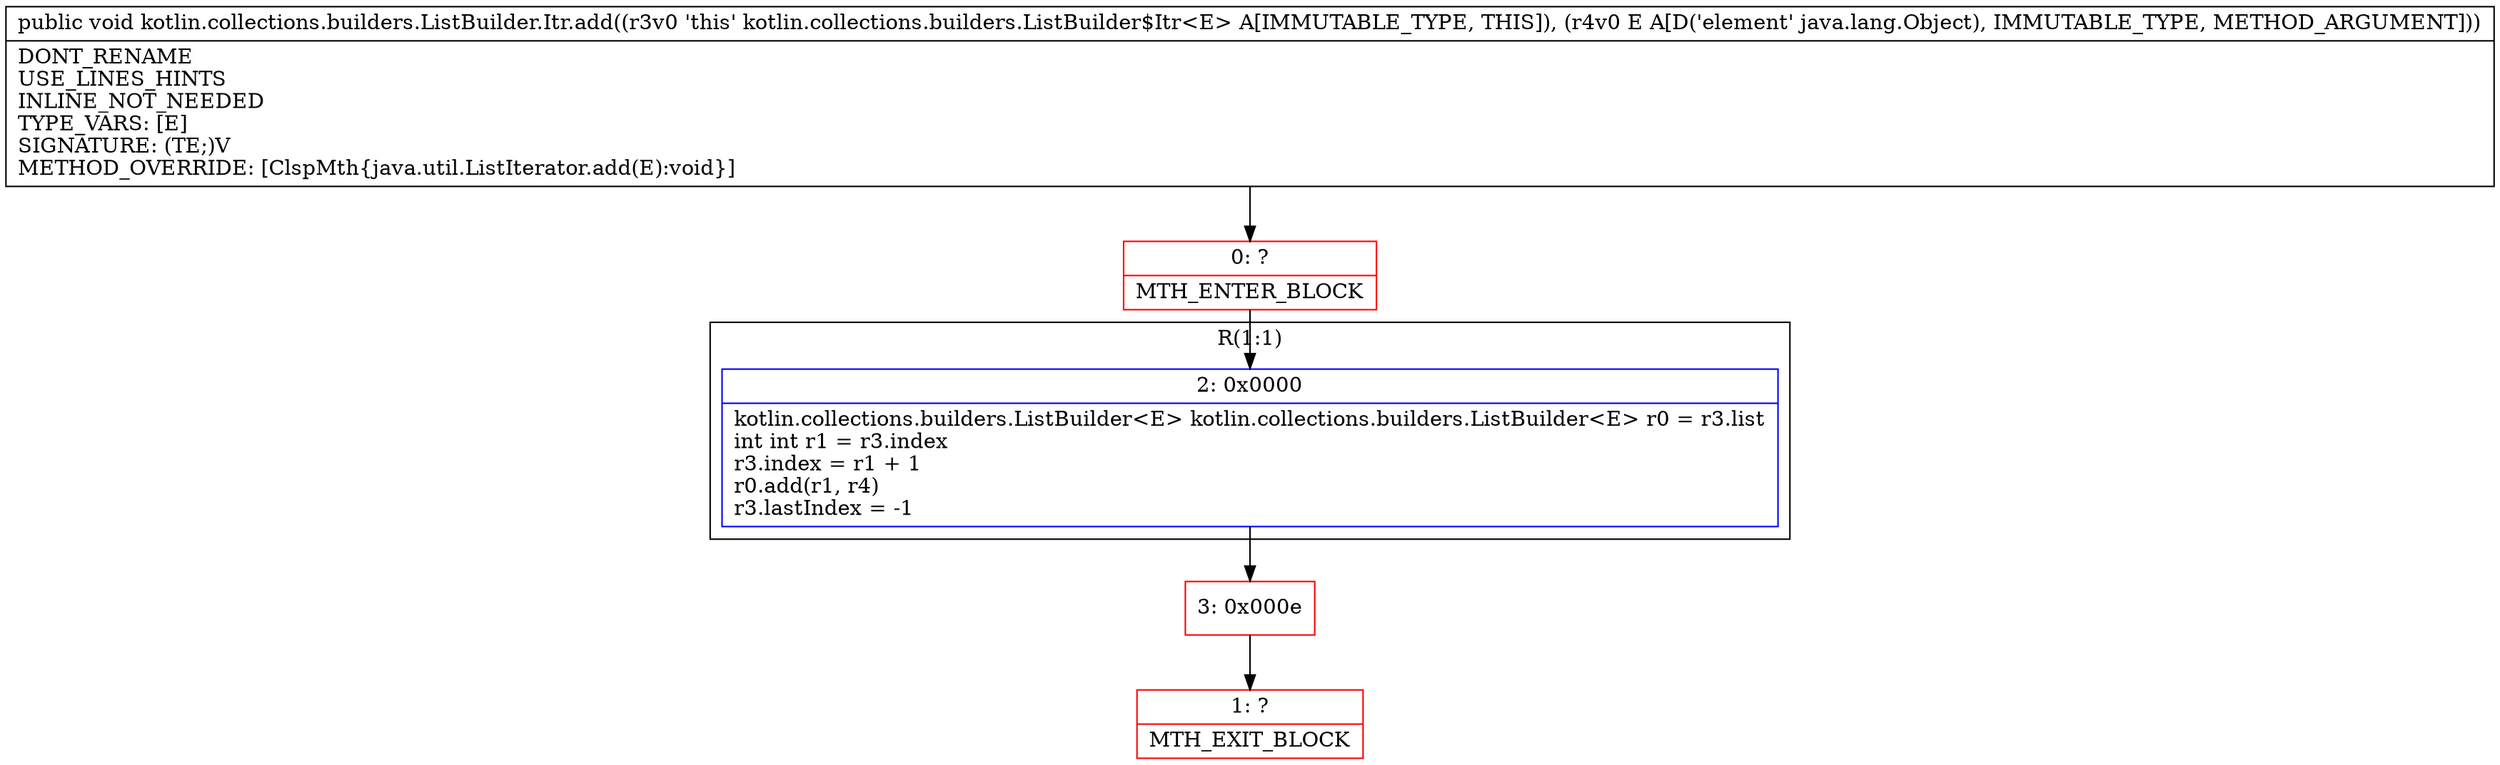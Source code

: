 digraph "CFG forkotlin.collections.builders.ListBuilder.Itr.add(Ljava\/lang\/Object;)V" {
subgraph cluster_Region_721801247 {
label = "R(1:1)";
node [shape=record,color=blue];
Node_2 [shape=record,label="{2\:\ 0x0000|kotlin.collections.builders.ListBuilder\<E\> kotlin.collections.builders.ListBuilder\<E\> r0 = r3.list\lint int r1 = r3.index\lr3.index = r1 + 1\lr0.add(r1, r4)\lr3.lastIndex = \-1\l}"];
}
Node_0 [shape=record,color=red,label="{0\:\ ?|MTH_ENTER_BLOCK\l}"];
Node_3 [shape=record,color=red,label="{3\:\ 0x000e}"];
Node_1 [shape=record,color=red,label="{1\:\ ?|MTH_EXIT_BLOCK\l}"];
MethodNode[shape=record,label="{public void kotlin.collections.builders.ListBuilder.Itr.add((r3v0 'this' kotlin.collections.builders.ListBuilder$Itr\<E\> A[IMMUTABLE_TYPE, THIS]), (r4v0 E A[D('element' java.lang.Object), IMMUTABLE_TYPE, METHOD_ARGUMENT]))  | DONT_RENAME\lUSE_LINES_HINTS\lINLINE_NOT_NEEDED\lTYPE_VARS: [E]\lSIGNATURE: (TE;)V\lMETHOD_OVERRIDE: [ClspMth\{java.util.ListIterator.add(E):void\}]\l}"];
MethodNode -> Node_0;Node_2 -> Node_3;
Node_0 -> Node_2;
Node_3 -> Node_1;
}

